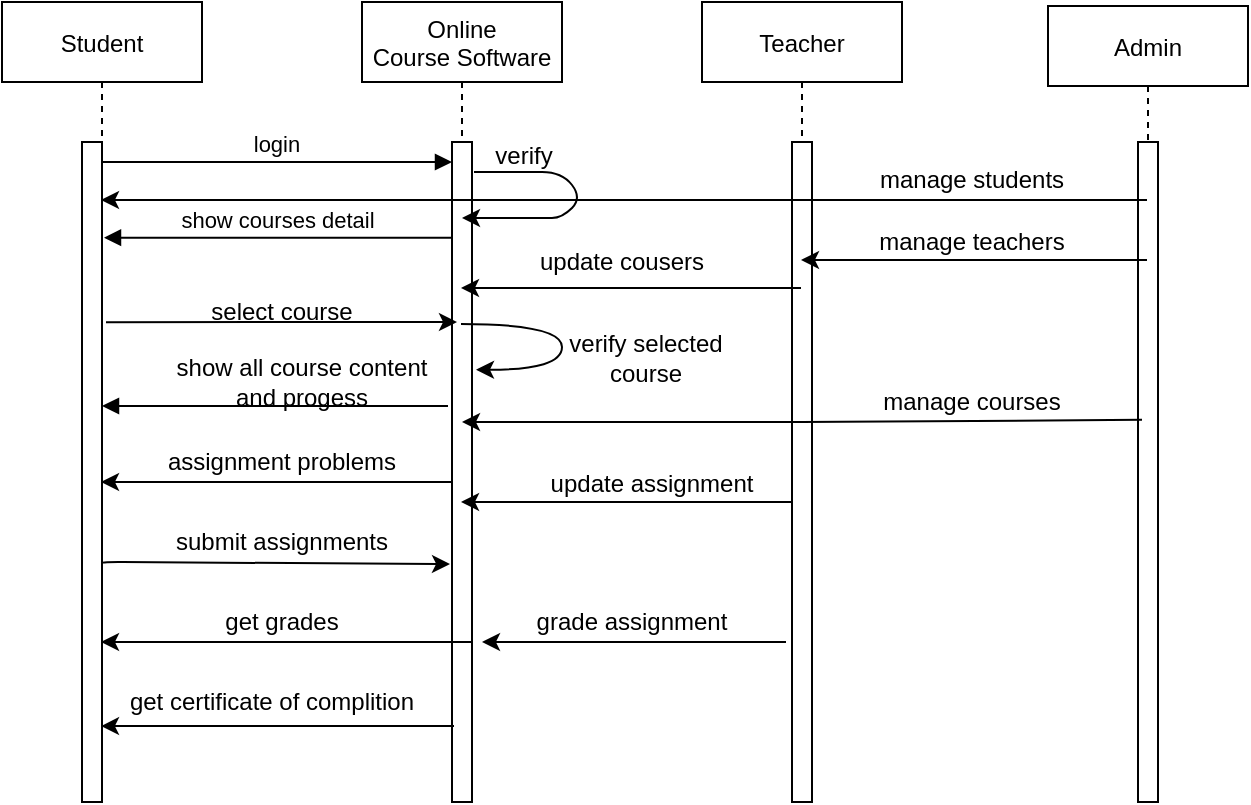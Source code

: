 <mxfile version="14.2.7" type="github">
  <diagram id="kgpKYQtTHZ0yAKxKKP6v" name="Page-1">
    <mxGraphModel dx="782" dy="451" grid="1" gridSize="10" guides="1" tooltips="1" connect="1" arrows="1" fold="1" page="1" pageScale="1" pageWidth="850" pageHeight="1100" math="0" shadow="0">
      <root>
        <mxCell id="0" />
        <mxCell id="1" parent="0" />
        <mxCell id="3nuBFxr9cyL0pnOWT2aG-1" value="Student" style="shape=umlLifeline;perimeter=lifelinePerimeter;container=1;collapsible=0;recursiveResize=0;rounded=0;shadow=0;strokeWidth=1;" parent="1" vertex="1">
          <mxGeometry x="120" y="80" width="100" height="400" as="geometry" />
        </mxCell>
        <mxCell id="3nuBFxr9cyL0pnOWT2aG-2" value="" style="points=[];perimeter=orthogonalPerimeter;rounded=0;shadow=0;strokeWidth=1;" parent="3nuBFxr9cyL0pnOWT2aG-1" vertex="1">
          <mxGeometry x="40" y="70" width="10" height="330" as="geometry" />
        </mxCell>
        <mxCell id="3nuBFxr9cyL0pnOWT2aG-5" value="Online&#xa;Course Software" style="shape=umlLifeline;perimeter=lifelinePerimeter;container=1;collapsible=0;recursiveResize=0;rounded=0;shadow=0;strokeWidth=1;" parent="1" vertex="1">
          <mxGeometry x="300" y="80" width="100" height="300" as="geometry" />
        </mxCell>
        <mxCell id="3nuBFxr9cyL0pnOWT2aG-6" value="" style="points=[];perimeter=orthogonalPerimeter;rounded=0;shadow=0;strokeWidth=1;" parent="3nuBFxr9cyL0pnOWT2aG-5" vertex="1">
          <mxGeometry x="45" y="80" width="10" height="160" as="geometry" />
        </mxCell>
        <mxCell id="3nuBFxr9cyL0pnOWT2aG-8" value="login" style="verticalAlign=bottom;endArrow=block;entryX=0;entryY=0;shadow=0;strokeWidth=1;" parent="1" source="3nuBFxr9cyL0pnOWT2aG-2" target="3nuBFxr9cyL0pnOWT2aG-6" edge="1">
          <mxGeometry relative="1" as="geometry">
            <mxPoint x="275" y="160" as="sourcePoint" />
          </mxGeometry>
        </mxCell>
        <mxCell id="3nuBFxr9cyL0pnOWT2aG-9" value="show courses detail" style="verticalAlign=bottom;endArrow=block;entryX=1.1;entryY=0.145;shadow=0;strokeWidth=1;entryDx=0;entryDy=0;entryPerimeter=0;" parent="1" source="3nuBFxr9cyL0pnOWT2aG-6" target="3nuBFxr9cyL0pnOWT2aG-2" edge="1">
          <mxGeometry relative="1" as="geometry">
            <mxPoint x="240" y="200" as="sourcePoint" />
            <mxPoint x="180" y="200" as="targetPoint" />
          </mxGeometry>
        </mxCell>
        <mxCell id="-H-xmfkq9NgvNTP1PRyj-1" value="" style="points=[];perimeter=orthogonalPerimeter;rounded=0;shadow=0;strokeWidth=1;" vertex="1" parent="1">
          <mxGeometry x="345" y="150" width="10" height="330" as="geometry" />
        </mxCell>
        <mxCell id="-H-xmfkq9NgvNTP1PRyj-2" value="Teacher " style="shape=umlLifeline;perimeter=lifelinePerimeter;container=1;collapsible=0;recursiveResize=0;rounded=0;shadow=0;strokeWidth=1;" vertex="1" parent="1">
          <mxGeometry x="470" y="80" width="100" height="300" as="geometry" />
        </mxCell>
        <mxCell id="-H-xmfkq9NgvNTP1PRyj-3" value="" style="points=[];perimeter=orthogonalPerimeter;rounded=0;shadow=0;strokeWidth=1;" vertex="1" parent="-H-xmfkq9NgvNTP1PRyj-2">
          <mxGeometry x="45" y="80" width="10" height="160" as="geometry" />
        </mxCell>
        <mxCell id="-H-xmfkq9NgvNTP1PRyj-4" value="" style="points=[];perimeter=orthogonalPerimeter;rounded=0;shadow=0;strokeWidth=1;" vertex="1" parent="1">
          <mxGeometry x="515" y="160" width="10" height="280" as="geometry" />
        </mxCell>
        <mxCell id="-H-xmfkq9NgvNTP1PRyj-7" value="Teacher " style="shape=umlLifeline;perimeter=lifelinePerimeter;container=1;collapsible=0;recursiveResize=0;rounded=0;shadow=0;strokeWidth=1;" vertex="1" parent="1">
          <mxGeometry x="470" y="80" width="100" height="300" as="geometry" />
        </mxCell>
        <mxCell id="-H-xmfkq9NgvNTP1PRyj-8" value="" style="points=[];perimeter=orthogonalPerimeter;rounded=0;shadow=0;strokeWidth=1;" vertex="1" parent="-H-xmfkq9NgvNTP1PRyj-7">
          <mxGeometry x="45" y="80" width="10" height="160" as="geometry" />
        </mxCell>
        <mxCell id="-H-xmfkq9NgvNTP1PRyj-9" value="" style="points=[];perimeter=orthogonalPerimeter;rounded=0;shadow=0;strokeWidth=1;" vertex="1" parent="1">
          <mxGeometry x="515" y="150" width="10" height="330" as="geometry" />
        </mxCell>
        <mxCell id="-H-xmfkq9NgvNTP1PRyj-10" value="Admin" style="shape=umlLifeline;perimeter=lifelinePerimeter;container=1;collapsible=0;recursiveResize=0;rounded=0;shadow=0;strokeWidth=1;" vertex="1" parent="1">
          <mxGeometry x="643" y="82" width="100" height="300" as="geometry" />
        </mxCell>
        <mxCell id="-H-xmfkq9NgvNTP1PRyj-11" value="" style="points=[];perimeter=orthogonalPerimeter;rounded=0;shadow=0;strokeWidth=1;" vertex="1" parent="-H-xmfkq9NgvNTP1PRyj-10">
          <mxGeometry x="45" y="80" width="10" height="160" as="geometry" />
        </mxCell>
        <mxCell id="-H-xmfkq9NgvNTP1PRyj-12" value="" style="points=[];perimeter=orthogonalPerimeter;rounded=0;shadow=0;strokeWidth=1;" vertex="1" parent="1">
          <mxGeometry x="688" y="150" width="10" height="330" as="geometry" />
        </mxCell>
        <mxCell id="-H-xmfkq9NgvNTP1PRyj-17" value="" style="curved=1;endArrow=classic;html=1;" edge="1" parent="1" target="3nuBFxr9cyL0pnOWT2aG-5">
          <mxGeometry width="50" height="50" relative="1" as="geometry">
            <mxPoint x="356" y="165" as="sourcePoint" />
            <mxPoint x="356" y="193.92" as="targetPoint" />
            <Array as="points">
              <mxPoint x="380" y="165" />
              <mxPoint x="400" y="165" />
              <mxPoint x="410" y="178" />
              <mxPoint x="400" y="188" />
              <mxPoint x="390" y="188" />
              <mxPoint x="380" y="188" />
            </Array>
          </mxGeometry>
        </mxCell>
        <mxCell id="-H-xmfkq9NgvNTP1PRyj-19" value="verify" style="text;html=1;strokeColor=none;fillColor=none;align=center;verticalAlign=middle;whiteSpace=wrap;rounded=0;" vertex="1" parent="1">
          <mxGeometry x="361" y="147" width="40" height="20" as="geometry" />
        </mxCell>
        <mxCell id="-H-xmfkq9NgvNTP1PRyj-22" value="&#xa;&#xa;" style="verticalAlign=bottom;endArrow=block;shadow=0;strokeWidth=1;" edge="1" parent="1">
          <mxGeometry relative="1" as="geometry">
            <mxPoint x="343" y="282" as="sourcePoint" />
            <mxPoint x="170" y="282" as="targetPoint" />
          </mxGeometry>
        </mxCell>
        <mxCell id="-H-xmfkq9NgvNTP1PRyj-29" value="" style="endArrow=classic;html=1;exitX=1.2;exitY=0.273;exitDx=0;exitDy=0;exitPerimeter=0;" edge="1" parent="1" source="3nuBFxr9cyL0pnOWT2aG-2">
          <mxGeometry width="50" height="50" relative="1" as="geometry">
            <mxPoint x="178" y="240" as="sourcePoint" />
            <mxPoint x="347.5" y="240" as="targetPoint" />
          </mxGeometry>
        </mxCell>
        <mxCell id="-H-xmfkq9NgvNTP1PRyj-30" value="select course" style="text;html=1;strokeColor=none;fillColor=none;align=center;verticalAlign=middle;whiteSpace=wrap;rounded=0;" vertex="1" parent="1">
          <mxGeometry x="210" y="230" width="100" height="10" as="geometry" />
        </mxCell>
        <mxCell id="-H-xmfkq9NgvNTP1PRyj-32" value="show all course content and progess" style="text;html=1;strokeColor=none;fillColor=none;align=center;verticalAlign=middle;whiteSpace=wrap;rounded=0;" vertex="1" parent="1">
          <mxGeometry x="200" y="260" width="140" height="20" as="geometry" />
        </mxCell>
        <mxCell id="-H-xmfkq9NgvNTP1PRyj-33" value="" style="endArrow=classic;html=1;entryX=-0.1;entryY=0.575;entryDx=0;entryDy=0;entryPerimeter=0;" edge="1" parent="1">
          <mxGeometry width="50" height="50" relative="1" as="geometry">
            <mxPoint x="170" y="361" as="sourcePoint" />
            <mxPoint x="344" y="361" as="targetPoint" />
            <Array as="points">
              <mxPoint x="170" y="360" />
            </Array>
          </mxGeometry>
        </mxCell>
        <mxCell id="-H-xmfkq9NgvNTP1PRyj-34" value="submit assignments" style="text;html=1;strokeColor=none;fillColor=none;align=center;verticalAlign=middle;whiteSpace=wrap;rounded=0;" vertex="1" parent="1">
          <mxGeometry x="200" y="340" width="120" height="20" as="geometry" />
        </mxCell>
        <mxCell id="-H-xmfkq9NgvNTP1PRyj-36" value="assignment problems" style="text;html=1;strokeColor=none;fillColor=none;align=center;verticalAlign=middle;whiteSpace=wrap;rounded=0;" vertex="1" parent="1">
          <mxGeometry x="190" y="300" width="140" height="20" as="geometry" />
        </mxCell>
        <mxCell id="-H-xmfkq9NgvNTP1PRyj-38" value="" style="endArrow=classic;html=1;" edge="1" parent="1">
          <mxGeometry width="50" height="50" relative="1" as="geometry">
            <mxPoint x="345" y="320" as="sourcePoint" />
            <mxPoint x="169.5" y="320" as="targetPoint" />
          </mxGeometry>
        </mxCell>
        <mxCell id="-H-xmfkq9NgvNTP1PRyj-40" value="get grades" style="text;html=1;strokeColor=none;fillColor=none;align=center;verticalAlign=middle;whiteSpace=wrap;rounded=0;" vertex="1" parent="1">
          <mxGeometry x="200" y="380" width="120" height="20" as="geometry" />
        </mxCell>
        <mxCell id="-H-xmfkq9NgvNTP1PRyj-41" value="" style="endArrow=classic;html=1;exitX=0.1;exitY=0.897;exitDx=0;exitDy=0;exitPerimeter=0;" edge="1" parent="1">
          <mxGeometry width="50" height="50" relative="1" as="geometry">
            <mxPoint x="346" y="442.04" as="sourcePoint" />
            <mxPoint x="169.5" y="442.04" as="targetPoint" />
          </mxGeometry>
        </mxCell>
        <mxCell id="-H-xmfkq9NgvNTP1PRyj-42" value="get certificate of complition" style="text;html=1;strokeColor=none;fillColor=none;align=center;verticalAlign=middle;whiteSpace=wrap;rounded=0;" vertex="1" parent="1">
          <mxGeometry x="180" y="420" width="150" height="20" as="geometry" />
        </mxCell>
        <mxCell id="-H-xmfkq9NgvNTP1PRyj-44" value="" style="endArrow=classic;html=1;exitX=1;exitY=0.772;exitDx=0;exitDy=0;exitPerimeter=0;" edge="1" parent="1">
          <mxGeometry width="50" height="50" relative="1" as="geometry">
            <mxPoint x="355" y="400.0" as="sourcePoint" />
            <mxPoint x="169.5" y="400.0" as="targetPoint" />
          </mxGeometry>
        </mxCell>
        <mxCell id="-H-xmfkq9NgvNTP1PRyj-47" value="update cousers" style="text;html=1;strokeColor=none;fillColor=none;align=center;verticalAlign=middle;whiteSpace=wrap;rounded=0;" vertex="1" parent="1">
          <mxGeometry x="380" y="200" width="100" height="20" as="geometry" />
        </mxCell>
        <mxCell id="-H-xmfkq9NgvNTP1PRyj-48" value="" style="endArrow=classic;html=1;" edge="1" parent="1">
          <mxGeometry width="50" height="50" relative="1" as="geometry">
            <mxPoint x="519.5" y="223" as="sourcePoint" />
            <mxPoint x="349.5" y="223" as="targetPoint" />
          </mxGeometry>
        </mxCell>
        <mxCell id="-H-xmfkq9NgvNTP1PRyj-49" value="" style="endArrow=classic;html=1;exitX=0;exitY=0.506;exitDx=0;exitDy=0;exitPerimeter=0;" edge="1" parent="1">
          <mxGeometry width="50" height="50" relative="1" as="geometry">
            <mxPoint x="515" y="329.98" as="sourcePoint" />
            <mxPoint x="349.5" y="329.98" as="targetPoint" />
          </mxGeometry>
        </mxCell>
        <mxCell id="-H-xmfkq9NgvNTP1PRyj-51" value="update assignment" style="text;html=1;strokeColor=none;fillColor=none;align=center;verticalAlign=middle;whiteSpace=wrap;rounded=0;" vertex="1" parent="1">
          <mxGeometry x="380" y="311" width="130" height="20" as="geometry" />
        </mxCell>
        <mxCell id="-H-xmfkq9NgvNTP1PRyj-52" value="" style="endArrow=classic;html=1;" edge="1" parent="1">
          <mxGeometry width="50" height="50" relative="1" as="geometry">
            <mxPoint x="512" y="400" as="sourcePoint" />
            <mxPoint x="360" y="400" as="targetPoint" />
          </mxGeometry>
        </mxCell>
        <mxCell id="-H-xmfkq9NgvNTP1PRyj-53" value="grade assignment" style="text;html=1;strokeColor=none;fillColor=none;align=center;verticalAlign=middle;whiteSpace=wrap;rounded=0;" vertex="1" parent="1">
          <mxGeometry x="380" y="380" width="110" height="20" as="geometry" />
        </mxCell>
        <mxCell id="-H-xmfkq9NgvNTP1PRyj-54" value="" style="endArrow=classic;html=1;" edge="1" parent="1">
          <mxGeometry width="50" height="50" relative="1" as="geometry">
            <mxPoint x="692.5" y="179" as="sourcePoint" />
            <mxPoint x="169.5" y="179" as="targetPoint" />
          </mxGeometry>
        </mxCell>
        <mxCell id="-H-xmfkq9NgvNTP1PRyj-55" value="manage students" style="text;html=1;strokeColor=none;fillColor=none;align=center;verticalAlign=middle;whiteSpace=wrap;rounded=0;" vertex="1" parent="1">
          <mxGeometry x="550" y="159" width="110" height="20" as="geometry" />
        </mxCell>
        <mxCell id="-H-xmfkq9NgvNTP1PRyj-57" value="" style="endArrow=classic;html=1;" edge="1" parent="1">
          <mxGeometry width="50" height="50" relative="1" as="geometry">
            <mxPoint x="692.5" y="209" as="sourcePoint" />
            <mxPoint x="519.5" y="209" as="targetPoint" />
            <Array as="points">
              <mxPoint x="610" y="209" />
              <mxPoint x="570" y="209" />
            </Array>
          </mxGeometry>
        </mxCell>
        <mxCell id="-H-xmfkq9NgvNTP1PRyj-60" value="manage teachers" style="text;html=1;strokeColor=none;fillColor=none;align=center;verticalAlign=middle;whiteSpace=wrap;rounded=0;" vertex="1" parent="1">
          <mxGeometry x="550" y="190" width="110" height="20" as="geometry" />
        </mxCell>
        <mxCell id="-H-xmfkq9NgvNTP1PRyj-61" value="" style="endArrow=classic;html=1;exitX=0.2;exitY=0.421;exitDx=0;exitDy=0;exitPerimeter=0;" edge="1" parent="1" source="-H-xmfkq9NgvNTP1PRyj-12" target="3nuBFxr9cyL0pnOWT2aG-5">
          <mxGeometry width="50" height="50" relative="1" as="geometry">
            <mxPoint x="370" y="400" as="sourcePoint" />
            <mxPoint x="420" y="350" as="targetPoint" />
            <Array as="points">
              <mxPoint x="530" y="290" />
            </Array>
          </mxGeometry>
        </mxCell>
        <mxCell id="-H-xmfkq9NgvNTP1PRyj-62" value="manage courses" style="text;html=1;strokeColor=none;fillColor=none;align=center;verticalAlign=middle;whiteSpace=wrap;rounded=0;" vertex="1" parent="1">
          <mxGeometry x="550" y="270" width="110" height="20" as="geometry" />
        </mxCell>
        <mxCell id="-H-xmfkq9NgvNTP1PRyj-63" value="" style="curved=1;endArrow=classic;html=1;entryX=1.2;entryY=0.345;entryDx=0;entryDy=0;entryPerimeter=0;" edge="1" parent="1" target="-H-xmfkq9NgvNTP1PRyj-1">
          <mxGeometry width="50" height="50" relative="1" as="geometry">
            <mxPoint x="349.5" y="241" as="sourcePoint" />
            <mxPoint x="349.5" y="253" as="targetPoint" />
            <Array as="points">
              <mxPoint x="400" y="241" />
              <mxPoint x="400" y="264" />
            </Array>
          </mxGeometry>
        </mxCell>
        <mxCell id="-H-xmfkq9NgvNTP1PRyj-64" value="verify selected course" style="text;html=1;strokeColor=none;fillColor=none;align=center;verticalAlign=middle;whiteSpace=wrap;rounded=0;" vertex="1" parent="1">
          <mxGeometry x="392" y="248" width="100" height="20" as="geometry" />
        </mxCell>
      </root>
    </mxGraphModel>
  </diagram>
</mxfile>
